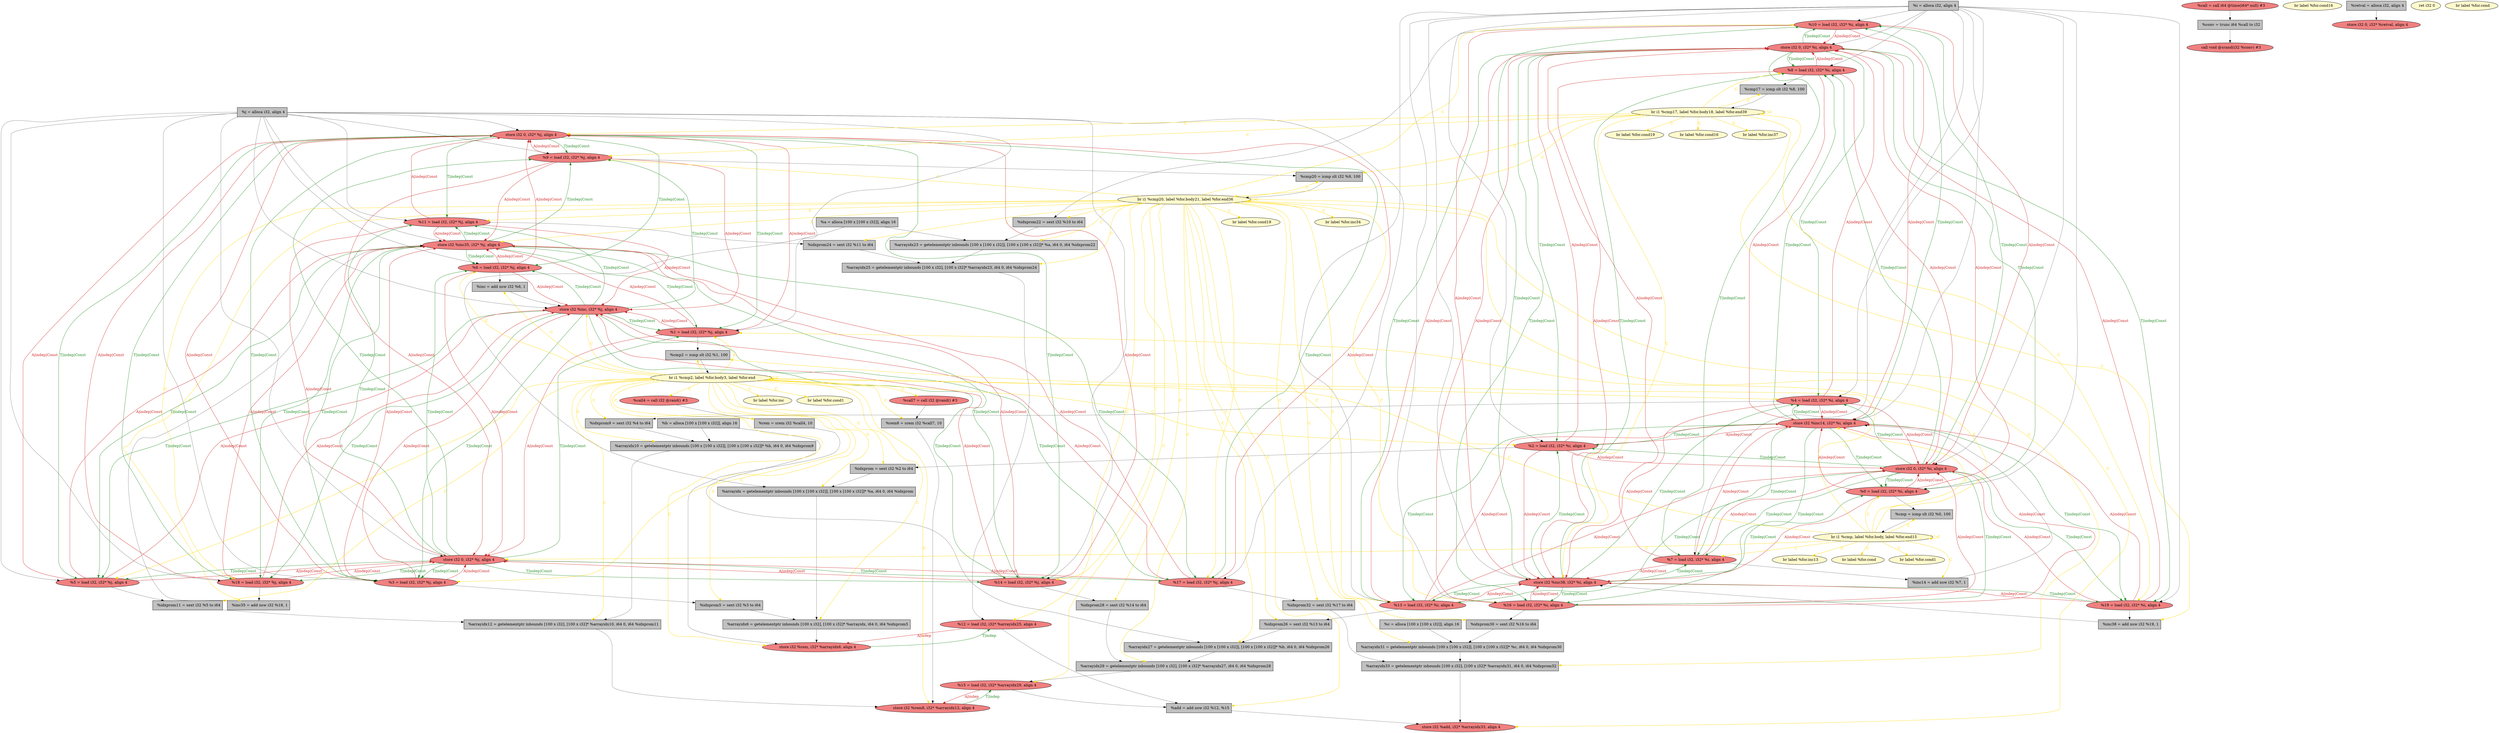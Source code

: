 
digraph G {


node105 [fillcolor=lightcoral,label="  %10 = load i32, i32* %i, align 4",shape=ellipse,style=filled ]
node103 [fillcolor=grey,label="  %cmp17 = icmp slt i32 %8, 100",shape=rectangle,style=filled ]
node101 [fillcolor=lightcoral,label="  store i32 0, i32* %i, align 4",shape=ellipse,style=filled ]
node100 [fillcolor=grey,label="  %idxprom = sext i32 %2 to i64",shape=rectangle,style=filled ]
node97 [fillcolor=grey,label="  %idxprom32 = sext i32 %17 to i64",shape=rectangle,style=filled ]
node99 [fillcolor=lemonchiffon,label="  br label %for.cond",shape=ellipse,style=filled ]
node96 [fillcolor=lightcoral,label="  store i32 %inc14, i32* %i, align 4",shape=ellipse,style=filled ]
node95 [fillcolor=grey,label="  %inc14 = add nsw i32 %7, 1",shape=rectangle,style=filled ]
node93 [fillcolor=grey,label="  %add = add nsw i32 %12, %15",shape=rectangle,style=filled ]
node46 [fillcolor=grey,label="  %inc = add nsw i32 %6, 1",shape=rectangle,style=filled ]
node34 [fillcolor=lightcoral,label="  %9 = load i32, i32* %j, align 4",shape=ellipse,style=filled ]
node56 [fillcolor=lemonchiffon,label="  br label %for.inc37",shape=ellipse,style=filled ]
node42 [fillcolor=grey,label="  %rem = srem i32 %call4, 10",shape=rectangle,style=filled ]
node32 [fillcolor=grey,label="  %arrayidx10 = getelementptr inbounds [100 x [100 x i32]], [100 x [100 x i32]]* %b, i64 0, i64 %idxprom9",shape=rectangle,style=filled ]
node68 [fillcolor=lightcoral,label="  call void @srand(i32 %conv) #3",shape=ellipse,style=filled ]
node38 [fillcolor=grey,label="  %c = alloca [100 x [100 x i32]], align 16",shape=rectangle,style=filled ]
node33 [fillcolor=lemonchiffon,label="  br i1 %cmp20, label %for.body21, label %for.end36",shape=ellipse,style=filled ]
node102 [fillcolor=lemonchiffon,label="  br label %for.cond16",shape=ellipse,style=filled ]
node53 [fillcolor=lightcoral,label="  %15 = load i32, i32* %arrayidx29, align 4",shape=ellipse,style=filled ]
node43 [fillcolor=grey,label="  %idxprom5 = sext i32 %3 to i64",shape=rectangle,style=filled ]
node40 [fillcolor=lightcoral,label="  %call4 = call i32 @rand() #3",shape=ellipse,style=filled ]
node41 [fillcolor=grey,label="  %i = alloca i32, align 4",shape=rectangle,style=filled ]
node62 [fillcolor=lightcoral,label="  %7 = load i32, i32* %i, align 4",shape=ellipse,style=filled ]
node50 [fillcolor=lightcoral,label="  store i32 %inc38, i32* %i, align 4",shape=ellipse,style=filled ]
node22 [fillcolor=lemonchiffon,label="  br label %for.inc",shape=ellipse,style=filled ]
node57 [fillcolor=lemonchiffon,label="  br label %for.inc34",shape=ellipse,style=filled ]
node24 [fillcolor=lightcoral,label="  %11 = load i32, i32* %j, align 4",shape=ellipse,style=filled ]
node18 [fillcolor=grey,label="  %arrayidx29 = getelementptr inbounds [100 x i32], [100 x i32]* %arrayidx27, i64 0, i64 %idxprom28",shape=rectangle,style=filled ]
node39 [fillcolor=lightcoral,label="  store i32 %rem, i32* %arrayidx6, align 4",shape=ellipse,style=filled ]
node45 [fillcolor=grey,label="  %arrayidx33 = getelementptr inbounds [100 x i32], [100 x i32]* %arrayidx31, i64 0, i64 %idxprom32",shape=rectangle,style=filled ]
node31 [fillcolor=grey,label="  %arrayidx23 = getelementptr inbounds [100 x [100 x i32]], [100 x [100 x i32]]* %a, i64 0, i64 %idxprom22",shape=rectangle,style=filled ]
node17 [fillcolor=lightcoral,label="  %16 = load i32, i32* %i, align 4",shape=ellipse,style=filled ]
node104 [fillcolor=grey,label="  %cmp20 = icmp slt i32 %9, 100",shape=rectangle,style=filled ]
node72 [fillcolor=lightcoral,label="  store i32 0, i32* %i, align 4",shape=ellipse,style=filled ]
node92 [fillcolor=lemonchiffon,label="  br label %for.cond19",shape=ellipse,style=filled ]
node70 [fillcolor=grey,label="  %retval = alloca i32, align 4",shape=rectangle,style=filled ]
node36 [fillcolor=lightcoral,label="  %3 = load i32, i32* %j, align 4",shape=ellipse,style=filled ]
node52 [fillcolor=lightcoral,label="  %19 = load i32, i32* %i, align 4",shape=ellipse,style=filled ]
node20 [fillcolor=grey,label="  %arrayidx27 = getelementptr inbounds [100 x [100 x i32]], [100 x [100 x i32]]* %b, i64 0, i64 %idxprom26",shape=rectangle,style=filled ]
node26 [fillcolor=grey,label="  %idxprom22 = sext i32 %10 to i64",shape=rectangle,style=filled ]
node29 [fillcolor=grey,label="  %rem8 = srem i32 %call7, 10",shape=rectangle,style=filled ]
node35 [fillcolor=grey,label="  %b = alloca [100 x [100 x i32]], align 16",shape=rectangle,style=filled ]
node49 [fillcolor=lightcoral,label="  store i32 %inc35, i32* %j, align 4",shape=ellipse,style=filled ]
node64 [fillcolor=grey,label="  %inc38 = add nsw i32 %19, 1",shape=rectangle,style=filled ]
node73 [fillcolor=grey,label="  %idxprom28 = sext i32 %14 to i64",shape=rectangle,style=filled ]
node89 [fillcolor=lightcoral,label="  store i32 %inc, i32* %j, align 4",shape=ellipse,style=filled ]
node15 [fillcolor=grey,label="  %arrayidx31 = getelementptr inbounds [100 x [100 x i32]], [100 x [100 x i32]]* %c, i64 0, i64 %idxprom30",shape=rectangle,style=filled ]
node16 [fillcolor=grey,label="  %idxprom30 = sext i32 %16 to i64",shape=rectangle,style=filled ]
node27 [fillcolor=lightcoral,label="  %17 = load i32, i32* %j, align 4",shape=ellipse,style=filled ]
node28 [fillcolor=lightcoral,label="  %5 = load i32, i32* %j, align 4",shape=ellipse,style=filled ]
node30 [fillcolor=grey,label="  %a = alloca [100 x [100 x i32]], align 16",shape=rectangle,style=filled ]
node37 [fillcolor=grey,label="  %arrayidx = getelementptr inbounds [100 x [100 x i32]], [100 x [100 x i32]]* %a, i64 0, i64 %idxprom",shape=rectangle,style=filled ]
node51 [fillcolor=lightcoral,label="  %18 = load i32, i32* %j, align 4",shape=ellipse,style=filled ]
node47 [fillcolor=lemonchiffon,label="  br label %for.cond16",shape=ellipse,style=filled ]
node91 [fillcolor=lightcoral,label="  %12 = load i32, i32* %arrayidx25, align 4",shape=ellipse,style=filled ]
node85 [fillcolor=lemonchiffon,label="  ret i32 0",shape=ellipse,style=filled ]
node55 [fillcolor=lightcoral,label="  store i32 0, i32* %j, align 4",shape=ellipse,style=filled ]
node58 [fillcolor=lightcoral,label="  store i32 0, i32* %retval, align 4",shape=ellipse,style=filled ]
node59 [fillcolor=lightcoral,label="  store i32 %add, i32* %arrayidx33, align 4",shape=ellipse,style=filled ]
node60 [fillcolor=lemonchiffon,label="  br i1 %cmp2, label %for.body3, label %for.end",shape=ellipse,style=filled ]
node19 [fillcolor=lightcoral,label="  %14 = load i32, i32* %j, align 4",shape=ellipse,style=filled ]
node63 [fillcolor=lightcoral,label="  %4 = load i32, i32* %i, align 4",shape=ellipse,style=filled ]
node76 [fillcolor=lightcoral,label="  %13 = load i32, i32* %i, align 4",shape=ellipse,style=filled ]
node65 [fillcolor=lightcoral,label="  %1 = load i32, i32* %j, align 4",shape=ellipse,style=filled ]
node44 [fillcolor=grey,label="  %inc35 = add nsw i32 %18, 1",shape=rectangle,style=filled ]
node66 [fillcolor=grey,label="  %j = alloca i32, align 4",shape=rectangle,style=filled ]
node21 [fillcolor=grey,label="  %idxprom26 = sext i32 %13 to i64",shape=rectangle,style=filled ]
node25 [fillcolor=lightcoral,label="  %0 = load i32, i32* %i, align 4",shape=ellipse,style=filled ]
node69 [fillcolor=lemonchiffon,label="  br label %for.cond1",shape=ellipse,style=filled ]
node94 [fillcolor=lemonchiffon,label="  br label %for.inc13",shape=ellipse,style=filled ]
node81 [fillcolor=lemonchiffon,label="  br i1 %cmp17, label %for.body18, label %for.end39",shape=ellipse,style=filled ]
node98 [fillcolor=grey,label="  %cmp = icmp slt i32 %0, 100",shape=rectangle,style=filled ]
node71 [fillcolor=lemonchiffon,label="  br i1 %cmp, label %for.body, label %for.end15",shape=ellipse,style=filled ]
node61 [fillcolor=grey,label="  %idxprom9 = sext i32 %4 to i64",shape=rectangle,style=filled ]
node74 [fillcolor=grey,label="  %arrayidx6 = getelementptr inbounds [100 x i32], [100 x i32]* %arrayidx, i64 0, i64 %idxprom5",shape=rectangle,style=filled ]
node75 [fillcolor=lightcoral,label="  %6 = load i32, i32* %j, align 4",shape=ellipse,style=filled ]
node86 [fillcolor=grey,label="  %idxprom11 = sext i32 %5 to i64",shape=rectangle,style=filled ]
node90 [fillcolor=lemonchiffon,label="  br label %for.cond1",shape=ellipse,style=filled ]
node77 [fillcolor=lightcoral,label="  %2 = load i32, i32* %i, align 4",shape=ellipse,style=filled ]
node78 [fillcolor=grey,label="  %cmp2 = icmp slt i32 %1, 100",shape=rectangle,style=filled ]
node54 [fillcolor=lightcoral,label="  store i32 %rem8, i32* %arrayidx12, align 4",shape=ellipse,style=filled ]
node79 [fillcolor=lightcoral,label="  %8 = load i32, i32* %i, align 4",shape=ellipse,style=filled ]
node67 [fillcolor=lightcoral,label="  %call7 = call i32 @rand() #3",shape=ellipse,style=filled ]
node80 [fillcolor=grey,label="  %idxprom24 = sext i32 %11 to i64",shape=rectangle,style=filled ]
node82 [fillcolor=lemonchiffon,label="  br label %for.cond",shape=ellipse,style=filled ]
node23 [fillcolor=grey,label="  %arrayidx25 = getelementptr inbounds [100 x i32], [100 x i32]* %arrayidx23, i64 0, i64 %idxprom24",shape=rectangle,style=filled ]
node83 [fillcolor=grey,label="  %conv = trunc i64 %call to i32",shape=rectangle,style=filled ]
node84 [fillcolor=lightcoral,label="  store i32 0, i32* %j, align 4",shape=ellipse,style=filled ]
node87 [fillcolor=lightcoral,label="  %call = call i64 @time(i64* null) #3",shape=ellipse,style=filled ]
node48 [fillcolor=lemonchiffon,label="  br label %for.cond19",shape=ellipse,style=filled ]
node88 [fillcolor=grey,label="  %arrayidx12 = getelementptr inbounds [100 x i32], [100 x i32]* %arrayidx10, i64 0, i64 %idxprom11",shape=rectangle,style=filled ]

node25->node96 [style=solid,color=firebrick3,label="A|indep|Const",penwidth=1.0,fontcolor=firebrick3 ]
node19->node55 [style=solid,color=firebrick3,label="A|indep|Const",penwidth=1.0,fontcolor=firebrick3 ]
node79->node101 [style=solid,color=firebrick3,label="A|indep|Const",penwidth=1.0,fontcolor=firebrick3 ]
node84->node24 [style=solid,color=forestgreen,label="T|indep|Const",penwidth=1.0,fontcolor=forestgreen ]
node81->node50 [style=solid,color=gold,label="C",penwidth=1.0,fontcolor=gold ]
node71->node78 [style=solid,color=gold,label="C",penwidth=1.0,fontcolor=gold ]
node84->node65 [style=solid,color=forestgreen,label="T|indep|Const",penwidth=1.0,fontcolor=forestgreen ]
node89->node65 [style=solid,color=forestgreen,label="T|indep|Const",penwidth=1.0,fontcolor=forestgreen ]
node76->node50 [style=solid,color=firebrick3,label="A|indep|Const",penwidth=1.0,fontcolor=firebrick3 ]
node72->node79 [style=solid,color=forestgreen,label="T|indep|Const",penwidth=1.0,fontcolor=forestgreen ]
node79->node72 [style=solid,color=firebrick3,label="A|indep|Const",penwidth=1.0,fontcolor=firebrick3 ]
node63->node72 [style=solid,color=firebrick3,label="A|indep|Const",penwidth=1.0,fontcolor=firebrick3 ]
node41->node25 [style=solid,color=black,label="",penwidth=0.5,fontcolor=black ]
node96->node79 [style=solid,color=forestgreen,label="T|indep|Const",penwidth=1.0,fontcolor=forestgreen ]
node101->node25 [style=solid,color=forestgreen,label="T|indep|Const",penwidth=1.0,fontcolor=forestgreen ]
node40->node42 [style=solid,color=black,label="",penwidth=0.5,fontcolor=black ]
node72->node105 [style=solid,color=forestgreen,label="T|indep|Const",penwidth=1.0,fontcolor=forestgreen ]
node71->node99 [style=solid,color=gold,label="C",penwidth=1.0,fontcolor=gold ]
node41->node77 [style=solid,color=black,label="",penwidth=0.5,fontcolor=black ]
node84->node19 [style=solid,color=forestgreen,label="T|indep|Const",penwidth=1.0,fontcolor=forestgreen ]
node19->node49 [style=solid,color=firebrick3,label="A|indep|Const",penwidth=1.0,fontcolor=firebrick3 ]
node105->node101 [style=solid,color=firebrick3,label="A|indep|Const",penwidth=1.0,fontcolor=firebrick3 ]
node89->node36 [style=solid,color=forestgreen,label="T|indep|Const",penwidth=1.0,fontcolor=forestgreen ]
node101->node52 [style=solid,color=forestgreen,label="T|indep|Const",penwidth=1.0,fontcolor=forestgreen ]
node65->node89 [style=solid,color=firebrick3,label="A|indep|Const",penwidth=1.0,fontcolor=firebrick3 ]
node63->node61 [style=solid,color=black,label="",penwidth=0.5,fontcolor=black ]
node65->node55 [style=solid,color=firebrick3,label="A|indep|Const",penwidth=1.0,fontcolor=firebrick3 ]
node55->node28 [style=solid,color=forestgreen,label="T|indep|Const",penwidth=1.0,fontcolor=forestgreen ]
node55->node24 [style=solid,color=forestgreen,label="T|indep|Const",penwidth=1.0,fontcolor=forestgreen ]
node28->node55 [style=solid,color=firebrick3,label="A|indep|Const",penwidth=1.0,fontcolor=firebrick3 ]
node79->node50 [style=solid,color=firebrick3,label="A|indep|Const",penwidth=1.0,fontcolor=firebrick3 ]
node50->node79 [style=solid,color=forestgreen,label="T|indep|Const",penwidth=1.0,fontcolor=forestgreen ]
node51->node55 [style=solid,color=firebrick3,label="A|indep|Const",penwidth=1.0,fontcolor=firebrick3 ]
node50->node52 [style=solid,color=forestgreen,label="T|indep|Const",penwidth=1.0,fontcolor=forestgreen ]
node17->node50 [style=solid,color=firebrick3,label="A|indep|Const",penwidth=1.0,fontcolor=firebrick3 ]
node50->node17 [style=solid,color=forestgreen,label="T|indep|Const",penwidth=1.0,fontcolor=forestgreen ]
node27->node49 [style=solid,color=firebrick3,label="A|indep|Const",penwidth=1.0,fontcolor=firebrick3 ]
node49->node27 [style=solid,color=forestgreen,label="T|indep|Const",penwidth=1.0,fontcolor=forestgreen ]
node32->node88 [style=solid,color=black,label="",penwidth=0.5,fontcolor=black ]
node76->node21 [style=solid,color=black,label="",penwidth=0.5,fontcolor=black ]
node80->node23 [style=solid,color=black,label="",penwidth=0.5,fontcolor=black ]
node72->node63 [style=solid,color=forestgreen,label="T|indep|Const",penwidth=1.0,fontcolor=forestgreen ]
node65->node49 [style=solid,color=firebrick3,label="A|indep|Const",penwidth=1.0,fontcolor=firebrick3 ]
node49->node19 [style=solid,color=forestgreen,label="T|indep|Const",penwidth=1.0,fontcolor=forestgreen ]
node49->node65 [style=solid,color=forestgreen,label="T|indep|Const",penwidth=1.0,fontcolor=forestgreen ]
node20->node18 [style=solid,color=black,label="",penwidth=0.5,fontcolor=black ]
node23->node91 [style=solid,color=black,label="",penwidth=0.5,fontcolor=black ]
node24->node80 [style=solid,color=black,label="",penwidth=0.5,fontcolor=black ]
node53->node93 [style=solid,color=black,label="",penwidth=0.5,fontcolor=black ]
node18->node53 [style=solid,color=black,label="",penwidth=0.5,fontcolor=black ]
node15->node45 [style=solid,color=black,label="",penwidth=0.5,fontcolor=black ]
node55->node27 [style=solid,color=forestgreen,label="T|indep|Const",penwidth=1.0,fontcolor=forestgreen ]
node29->node54 [style=solid,color=black,label="",penwidth=0.5,fontcolor=black ]
node41->node79 [style=solid,color=black,label="",penwidth=0.5,fontcolor=black ]
node84->node75 [style=solid,color=forestgreen,label="T|indep|Const",penwidth=1.0,fontcolor=forestgreen ]
node66->node51 [style=solid,color=black,label="",penwidth=0.5,fontcolor=black ]
node96->node25 [style=solid,color=forestgreen,label="T|indep|Const",penwidth=1.0,fontcolor=forestgreen ]
node101->node79 [style=solid,color=forestgreen,label="T|indep|Const",penwidth=1.0,fontcolor=forestgreen ]
node70->node58 [style=solid,color=black,label="",penwidth=0.5,fontcolor=black ]
node24->node89 [style=solid,color=firebrick3,label="A|indep|Const",penwidth=1.0,fontcolor=firebrick3 ]
node103->node81 [style=solid,color=black,label="",penwidth=0.5,fontcolor=black ]
node19->node89 [style=solid,color=firebrick3,label="A|indep|Const",penwidth=1.0,fontcolor=firebrick3 ]
node62->node72 [style=solid,color=firebrick3,label="A|indep|Const",penwidth=1.0,fontcolor=firebrick3 ]
node41->node105 [style=solid,color=black,label="",penwidth=0.5,fontcolor=black ]
node66->node84 [style=solid,color=black,label="",penwidth=0.5,fontcolor=black ]
node41->node62 [style=solid,color=black,label="",penwidth=0.5,fontcolor=black ]
node87->node83 [style=solid,color=black,label="",penwidth=0.5,fontcolor=black ]
node60->node43 [style=solid,color=gold,label="C",penwidth=1.0,fontcolor=gold ]
node66->node75 [style=solid,color=black,label="",penwidth=0.5,fontcolor=black ]
node33->node104 [style=solid,color=gold,label="C",penwidth=1.0,fontcolor=gold ]
node38->node15 [style=solid,color=black,label="",penwidth=0.5,fontcolor=black ]
node33->node27 [style=solid,color=gold,label="C",penwidth=1.0,fontcolor=gold ]
node65->node84 [style=solid,color=firebrick3,label="A|indep|Const",penwidth=1.0,fontcolor=firebrick3 ]
node64->node50 [style=solid,color=black,label="",penwidth=0.5,fontcolor=black ]
node30->node37 [style=solid,color=black,label="",penwidth=0.5,fontcolor=black ]
node53->node54 [style=solid,color=firebrick3,label="A|indep",penwidth=1.0,fontcolor=firebrick3 ]
node27->node97 [style=solid,color=black,label="",penwidth=0.5,fontcolor=black ]
node26->node31 [style=solid,color=black,label="",penwidth=0.5,fontcolor=black ]
node24->node49 [style=solid,color=firebrick3,label="A|indep|Const",penwidth=1.0,fontcolor=firebrick3 ]
node43->node74 [style=solid,color=black,label="",penwidth=0.5,fontcolor=black ]
node93->node59 [style=solid,color=black,label="",penwidth=0.5,fontcolor=black ]
node100->node37 [style=solid,color=black,label="",penwidth=0.5,fontcolor=black ]
node66->node34 [style=solid,color=black,label="",penwidth=0.5,fontcolor=black ]
node71->node95 [style=solid,color=gold,label="C",penwidth=1.0,fontcolor=gold ]
node97->node45 [style=solid,color=black,label="",penwidth=0.5,fontcolor=black ]
node49->node36 [style=solid,color=forestgreen,label="T|indep|Const",penwidth=1.0,fontcolor=forestgreen ]
node66->node55 [style=solid,color=black,label="",penwidth=0.5,fontcolor=black ]
node66->node65 [style=solid,color=black,label="",penwidth=0.5,fontcolor=black ]
node105->node26 [style=solid,color=black,label="",penwidth=0.5,fontcolor=black ]
node83->node68 [style=solid,color=black,label="",penwidth=0.5,fontcolor=black ]
node35->node32 [style=solid,color=black,label="",penwidth=0.5,fontcolor=black ]
node62->node50 [style=solid,color=firebrick3,label="A|indep|Const",penwidth=1.0,fontcolor=firebrick3 ]
node33->node23 [style=solid,color=gold,label="C",penwidth=1.0,fontcolor=gold ]
node41->node50 [style=solid,color=black,label="",penwidth=0.5,fontcolor=black ]
node89->node28 [style=solid,color=forestgreen,label="T|indep|Const",penwidth=1.0,fontcolor=forestgreen ]
node96->node52 [style=solid,color=forestgreen,label="T|indep|Const",penwidth=1.0,fontcolor=forestgreen ]
node49->node28 [style=solid,color=forestgreen,label="T|indep|Const",penwidth=1.0,fontcolor=forestgreen ]
node60->node65 [style=solid,color=gold,label="C",penwidth=1.0,fontcolor=gold ]
node51->node84 [style=solid,color=firebrick3,label="A|indep|Const",penwidth=1.0,fontcolor=firebrick3 ]
node28->node49 [style=solid,color=firebrick3,label="A|indep|Const",penwidth=1.0,fontcolor=firebrick3 ]
node101->node17 [style=solid,color=forestgreen,label="T|indep|Const",penwidth=1.0,fontcolor=forestgreen ]
node71->node98 [style=solid,color=gold,label="C",penwidth=1.0,fontcolor=gold ]
node34->node104 [style=solid,color=black,label="",penwidth=0.5,fontcolor=black ]
node19->node84 [style=solid,color=firebrick3,label="A|indep|Const",penwidth=1.0,fontcolor=firebrick3 ]
node55->node75 [style=solid,color=forestgreen,label="T|indep|Const",penwidth=1.0,fontcolor=forestgreen ]
node75->node55 [style=solid,color=firebrick3,label="A|indep|Const",penwidth=1.0,fontcolor=firebrick3 ]
node34->node55 [style=solid,color=firebrick3,label="A|indep|Const",penwidth=1.0,fontcolor=firebrick3 ]
node89->node75 [style=solid,color=forestgreen,label="T|indep|Const",penwidth=1.0,fontcolor=forestgreen ]
node75->node89 [style=solid,color=firebrick3,label="A|indep|Const",penwidth=1.0,fontcolor=firebrick3 ]
node62->node96 [style=solid,color=firebrick3,label="A|indep|Const",penwidth=1.0,fontcolor=firebrick3 ]
node31->node23 [style=solid,color=black,label="",penwidth=0.5,fontcolor=black ]
node61->node32 [style=solid,color=black,label="",penwidth=0.5,fontcolor=black ]
node96->node62 [style=solid,color=forestgreen,label="T|indep|Const",penwidth=1.0,fontcolor=forestgreen ]
node72->node76 [style=solid,color=forestgreen,label="T|indep|Const",penwidth=1.0,fontcolor=forestgreen ]
node76->node96 [style=solid,color=firebrick3,label="A|indep|Const",penwidth=1.0,fontcolor=firebrick3 ]
node60->node22 [style=solid,color=gold,label="C",penwidth=1.0,fontcolor=gold ]
node77->node101 [style=solid,color=firebrick3,label="A|indep|Const",penwidth=1.0,fontcolor=firebrick3 ]
node81->node64 [style=solid,color=gold,label="C",penwidth=1.0,fontcolor=gold ]
node33->node45 [style=solid,color=gold,label="C",penwidth=1.0,fontcolor=gold ]
node50->node76 [style=solid,color=forestgreen,label="T|indep|Const",penwidth=1.0,fontcolor=forestgreen ]
node60->node75 [style=solid,color=gold,label="C",penwidth=1.0,fontcolor=gold ]
node60->node86 [style=solid,color=gold,label="C",penwidth=1.0,fontcolor=gold ]
node33->node16 [style=solid,color=gold,label="C",penwidth=1.0,fontcolor=gold ]
node39->node91 [style=solid,color=forestgreen,label="T|indep",penwidth=1.0,fontcolor=forestgreen ]
node33->node17 [style=solid,color=gold,label="C",penwidth=1.0,fontcolor=gold ]
node33->node73 [style=solid,color=gold,label="C",penwidth=1.0,fontcolor=gold ]
node33->node80 [style=solid,color=gold,label="C",penwidth=1.0,fontcolor=gold ]
node81->node47 [style=solid,color=gold,label="C",penwidth=1.0,fontcolor=gold ]
node55->node65 [style=solid,color=forestgreen,label="T|indep|Const",penwidth=1.0,fontcolor=forestgreen ]
node60->node90 [style=solid,color=gold,label="C",penwidth=1.0,fontcolor=gold ]
node86->node88 [style=solid,color=black,label="",penwidth=0.5,fontcolor=black ]
node60->node77 [style=solid,color=gold,label="C",penwidth=1.0,fontcolor=gold ]
node72->node17 [style=solid,color=forestgreen,label="T|indep|Const",penwidth=1.0,fontcolor=forestgreen ]
node81->node55 [style=solid,color=gold,label="C",penwidth=1.0,fontcolor=gold ]
node66->node36 [style=solid,color=black,label="",penwidth=0.5,fontcolor=black ]
node60->node37 [style=solid,color=gold,label="C",penwidth=1.0,fontcolor=gold ]
node60->node100 [style=solid,color=gold,label="C",penwidth=1.0,fontcolor=gold ]
node81->node104 [style=solid,color=gold,label="C",penwidth=1.0,fontcolor=gold ]
node50->node25 [style=solid,color=forestgreen,label="T|indep|Const",penwidth=1.0,fontcolor=forestgreen ]
node45->node59 [style=solid,color=black,label="",penwidth=0.5,fontcolor=black ]
node62->node95 [style=solid,color=black,label="",penwidth=0.5,fontcolor=black ]
node66->node89 [style=solid,color=black,label="",penwidth=0.5,fontcolor=black ]
node60->node60 [style=solid,color=gold,label="C",penwidth=1.0,fontcolor=gold ]
node33->node51 [style=solid,color=gold,label="C",penwidth=1.0,fontcolor=gold ]
node33->node31 [style=solid,color=gold,label="C",penwidth=1.0,fontcolor=gold ]
node34->node89 [style=solid,color=firebrick3,label="A|indep|Const",penwidth=1.0,fontcolor=firebrick3 ]
node74->node39 [style=solid,color=black,label="",penwidth=0.5,fontcolor=black ]
node36->node49 [style=solid,color=firebrick3,label="A|indep|Const",penwidth=1.0,fontcolor=firebrick3 ]
node60->node67 [style=solid,color=gold,label="C",penwidth=1.0,fontcolor=gold ]
node60->node32 [style=solid,color=gold,label="C",penwidth=1.0,fontcolor=gold ]
node24->node55 [style=solid,color=firebrick3,label="A|indep|Const",penwidth=1.0,fontcolor=firebrick3 ]
node41->node52 [style=solid,color=black,label="",penwidth=0.5,fontcolor=black ]
node52->node96 [style=solid,color=firebrick3,label="A|indep|Const",penwidth=1.0,fontcolor=firebrick3 ]
node55->node19 [style=solid,color=forestgreen,label="T|indep|Const",penwidth=1.0,fontcolor=forestgreen ]
node71->node71 [style=solid,color=gold,label="C",penwidth=1.0,fontcolor=gold ]
node35->node20 [style=solid,color=black,label="",penwidth=0.5,fontcolor=black ]
node33->node18 [style=solid,color=gold,label="C",penwidth=1.0,fontcolor=gold ]
node33->node48 [style=solid,color=gold,label="C",penwidth=1.0,fontcolor=gold ]
node60->node54 [style=solid,color=gold,label="C",penwidth=1.0,fontcolor=gold ]
node105->node96 [style=solid,color=firebrick3,label="A|indep|Const",penwidth=1.0,fontcolor=firebrick3 ]
node89->node34 [style=solid,color=forestgreen,label="T|indep|Const",penwidth=1.0,fontcolor=forestgreen ]
node84->node27 [style=solid,color=forestgreen,label="T|indep|Const",penwidth=1.0,fontcolor=forestgreen ]
node33->node76 [style=solid,color=gold,label="C",penwidth=1.0,fontcolor=gold ]
node25->node50 [style=solid,color=firebrick3,label="A|indep|Const",penwidth=1.0,fontcolor=firebrick3 ]
node36->node43 [style=solid,color=black,label="",penwidth=0.5,fontcolor=black ]
node78->node60 [style=solid,color=black,label="",penwidth=0.5,fontcolor=black ]
node71->node69 [style=solid,color=gold,label="C",penwidth=1.0,fontcolor=gold ]
node79->node96 [style=solid,color=firebrick3,label="A|indep|Const",penwidth=1.0,fontcolor=firebrick3 ]
node81->node33 [style=solid,color=gold,label="C",penwidth=1.0,fontcolor=gold ]
node71->node96 [style=solid,color=gold,label="C",penwidth=1.0,fontcolor=gold ]
node33->node44 [style=solid,color=gold,label="C",penwidth=1.0,fontcolor=gold ]
node50->node62 [style=solid,color=forestgreen,label="T|indep|Const",penwidth=1.0,fontcolor=forestgreen ]
node105->node50 [style=solid,color=firebrick3,label="A|indep|Const",penwidth=1.0,fontcolor=firebrick3 ]
node33->node93 [style=solid,color=gold,label="C",penwidth=1.0,fontcolor=gold ]
node41->node17 [style=solid,color=black,label="",penwidth=0.5,fontcolor=black ]
node52->node101 [style=solid,color=firebrick3,label="A|indep|Const",penwidth=1.0,fontcolor=firebrick3 ]
node81->node92 [style=solid,color=gold,label="C",penwidth=1.0,fontcolor=gold ]
node52->node64 [style=solid,color=black,label="",penwidth=0.5,fontcolor=black ]
node81->node34 [style=solid,color=gold,label="C",penwidth=1.0,fontcolor=gold ]
node36->node55 [style=solid,color=firebrick3,label="A|indep|Const",penwidth=1.0,fontcolor=firebrick3 ]
node72->node62 [style=solid,color=forestgreen,label="T|indep|Const",penwidth=1.0,fontcolor=forestgreen ]
node60->node28 [style=solid,color=gold,label="C",penwidth=1.0,fontcolor=gold ]
node25->node101 [style=solid,color=firebrick3,label="A|indep|Const",penwidth=1.0,fontcolor=firebrick3 ]
node41->node63 [style=solid,color=black,label="",penwidth=0.5,fontcolor=black ]
node62->node101 [style=solid,color=firebrick3,label="A|indep|Const",penwidth=1.0,fontcolor=firebrick3 ]
node49->node75 [style=solid,color=forestgreen,label="T|indep|Const",penwidth=1.0,fontcolor=forestgreen ]
node77->node72 [style=solid,color=firebrick3,label="A|indep|Const",penwidth=1.0,fontcolor=firebrick3 ]
node41->node101 [style=solid,color=black,label="",penwidth=0.5,fontcolor=black ]
node33->node57 [style=solid,color=gold,label="C",penwidth=1.0,fontcolor=gold ]
node33->node15 [style=solid,color=gold,label="C",penwidth=1.0,fontcolor=gold ]
node33->node53 [style=solid,color=gold,label="C",penwidth=1.0,fontcolor=gold ]
node77->node50 [style=solid,color=firebrick3,label="A|indep|Const",penwidth=1.0,fontcolor=firebrick3 ]
node50->node105 [style=solid,color=forestgreen,label="T|indep|Const",penwidth=1.0,fontcolor=forestgreen ]
node49->node24 [style=solid,color=forestgreen,label="T|indep|Const",penwidth=1.0,fontcolor=forestgreen ]
node101->node77 [style=solid,color=forestgreen,label="T|indep|Const",penwidth=1.0,fontcolor=forestgreen ]
node81->node103 [style=solid,color=gold,label="C",penwidth=1.0,fontcolor=gold ]
node33->node21 [style=solid,color=gold,label="C",penwidth=1.0,fontcolor=gold ]
node19->node73 [style=solid,color=black,label="",penwidth=0.5,fontcolor=black ]
node60->node39 [style=solid,color=gold,label="C",penwidth=1.0,fontcolor=gold ]
node33->node34 [style=solid,color=gold,label="C",penwidth=1.0,fontcolor=gold ]
node55->node51 [style=solid,color=forestgreen,label="T|indep|Const",penwidth=1.0,fontcolor=forestgreen ]
node33->node59 [style=solid,color=gold,label="C",penwidth=1.0,fontcolor=gold ]
node104->node33 [style=solid,color=black,label="",penwidth=0.5,fontcolor=black ]
node33->node105 [style=solid,color=gold,label="C",penwidth=1.0,fontcolor=gold ]
node89->node27 [style=solid,color=forestgreen,label="T|indep|Const",penwidth=1.0,fontcolor=forestgreen ]
node81->node56 [style=solid,color=gold,label="C",penwidth=1.0,fontcolor=gold ]
node60->node88 [style=solid,color=gold,label="C",penwidth=1.0,fontcolor=gold ]
node60->node46 [style=solid,color=gold,label="C",penwidth=1.0,fontcolor=gold ]
node33->node91 [style=solid,color=gold,label="C",penwidth=1.0,fontcolor=gold ]
node81->node81 [style=solid,color=gold,label="C",penwidth=1.0,fontcolor=gold ]
node60->node89 [style=solid,color=gold,label="C",penwidth=1.0,fontcolor=gold ]
node79->node103 [style=solid,color=black,label="",penwidth=0.5,fontcolor=black ]
node52->node50 [style=solid,color=firebrick3,label="A|indep|Const",penwidth=1.0,fontcolor=firebrick3 ]
node55->node34 [style=solid,color=forestgreen,label="T|indep|Const",penwidth=1.0,fontcolor=forestgreen ]
node27->node89 [style=solid,color=firebrick3,label="A|indep|Const",penwidth=1.0,fontcolor=firebrick3 ]
node60->node42 [style=solid,color=gold,label="C",penwidth=1.0,fontcolor=gold ]
node28->node84 [style=solid,color=firebrick3,label="A|indep|Const",penwidth=1.0,fontcolor=firebrick3 ]
node27->node84 [style=solid,color=firebrick3,label="A|indep|Const",penwidth=1.0,fontcolor=firebrick3 ]
node41->node96 [style=solid,color=black,label="",penwidth=0.5,fontcolor=black ]
node91->node39 [style=solid,color=firebrick3,label="A|indep",penwidth=1.0,fontcolor=firebrick3 ]
node60->node63 [style=solid,color=gold,label="C",penwidth=1.0,fontcolor=gold ]
node27->node55 [style=solid,color=firebrick3,label="A|indep|Const",penwidth=1.0,fontcolor=firebrick3 ]
node60->node61 [style=solid,color=gold,label="C",penwidth=1.0,fontcolor=gold ]
node96->node17 [style=solid,color=forestgreen,label="T|indep|Const",penwidth=1.0,fontcolor=forestgreen ]
node105->node72 [style=solid,color=firebrick3,label="A|indep|Const",penwidth=1.0,fontcolor=firebrick3 ]
node25->node72 [style=solid,color=firebrick3,label="A|indep|Const",penwidth=1.0,fontcolor=firebrick3 ]
node30->node31 [style=solid,color=black,label="",penwidth=0.5,fontcolor=black ]
node37->node74 [style=solid,color=black,label="",penwidth=0.5,fontcolor=black ]
node50->node63 [style=solid,color=forestgreen,label="T|indep|Const",penwidth=1.0,fontcolor=forestgreen ]
node63->node50 [style=solid,color=firebrick3,label="A|indep|Const",penwidth=1.0,fontcolor=firebrick3 ]
node55->node36 [style=solid,color=forestgreen,label="T|indep|Const",penwidth=1.0,fontcolor=forestgreen ]
node66->node49 [style=solid,color=black,label="",penwidth=0.5,fontcolor=black ]
node16->node15 [style=solid,color=black,label="",penwidth=0.5,fontcolor=black ]
node17->node96 [style=solid,color=firebrick3,label="A|indep|Const",penwidth=1.0,fontcolor=firebrick3 ]
node33->node19 [style=solid,color=gold,label="C",penwidth=1.0,fontcolor=gold ]
node84->node34 [style=solid,color=forestgreen,label="T|indep|Const",penwidth=1.0,fontcolor=forestgreen ]
node72->node77 [style=solid,color=forestgreen,label="T|indep|Const",penwidth=1.0,fontcolor=forestgreen ]
node101->node62 [style=solid,color=forestgreen,label="T|indep|Const",penwidth=1.0,fontcolor=forestgreen ]
node77->node100 [style=solid,color=black,label="",penwidth=0.5,fontcolor=black ]
node101->node63 [style=solid,color=forestgreen,label="T|indep|Const",penwidth=1.0,fontcolor=forestgreen ]
node63->node96 [style=solid,color=firebrick3,label="A|indep|Const",penwidth=1.0,fontcolor=firebrick3 ]
node63->node101 [style=solid,color=firebrick3,label="A|indep|Const",penwidth=1.0,fontcolor=firebrick3 ]
node101->node105 [style=solid,color=forestgreen,label="T|indep|Const",penwidth=1.0,fontcolor=forestgreen ]
node96->node63 [style=solid,color=forestgreen,label="T|indep|Const",penwidth=1.0,fontcolor=forestgreen ]
node33->node26 [style=solid,color=gold,label="C",penwidth=1.0,fontcolor=gold ]
node66->node28 [style=solid,color=black,label="",penwidth=0.5,fontcolor=black ]
node52->node72 [style=solid,color=firebrick3,label="A|indep|Const",penwidth=1.0,fontcolor=firebrick3 ]
node24->node84 [style=solid,color=firebrick3,label="A|indep|Const",penwidth=1.0,fontcolor=firebrick3 ]
node89->node24 [style=solid,color=forestgreen,label="T|indep|Const",penwidth=1.0,fontcolor=forestgreen ]
node33->node97 [style=solid,color=gold,label="C",penwidth=1.0,fontcolor=gold ]
node17->node72 [style=solid,color=firebrick3,label="A|indep|Const",penwidth=1.0,fontcolor=firebrick3 ]
node71->node60 [style=solid,color=gold,label="C",penwidth=1.0,fontcolor=gold ]
node84->node51 [style=solid,color=forestgreen,label="T|indep|Const",penwidth=1.0,fontcolor=forestgreen ]
node50->node77 [style=solid,color=forestgreen,label="T|indep|Const",penwidth=1.0,fontcolor=forestgreen ]
node51->node49 [style=solid,color=firebrick3,label="A|indep|Const",penwidth=1.0,fontcolor=firebrick3 ]
node17->node16 [style=solid,color=black,label="",penwidth=0.5,fontcolor=black ]
node71->node94 [style=solid,color=gold,label="C",penwidth=1.0,fontcolor=gold ]
node71->node25 [style=solid,color=gold,label="C",penwidth=1.0,fontcolor=gold ]
node67->node29 [style=solid,color=black,label="",penwidth=0.5,fontcolor=black ]
node36->node84 [style=solid,color=firebrick3,label="A|indep|Const",penwidth=1.0,fontcolor=firebrick3 ]
node84->node28 [style=solid,color=forestgreen,label="T|indep|Const",penwidth=1.0,fontcolor=forestgreen ]
node36->node89 [style=solid,color=firebrick3,label="A|indep|Const",penwidth=1.0,fontcolor=firebrick3 ]
node76->node72 [style=solid,color=firebrick3,label="A|indep|Const",penwidth=1.0,fontcolor=firebrick3 ]
node96->node105 [style=solid,color=forestgreen,label="T|indep|Const",penwidth=1.0,fontcolor=forestgreen ]
node72->node52 [style=solid,color=forestgreen,label="T|indep|Const",penwidth=1.0,fontcolor=forestgreen ]
node96->node76 [style=solid,color=forestgreen,label="T|indep|Const",penwidth=1.0,fontcolor=forestgreen ]
node33->node20 [style=solid,color=gold,label="C",penwidth=1.0,fontcolor=gold ]
node41->node76 [style=solid,color=black,label="",penwidth=0.5,fontcolor=black ]
node60->node78 [style=solid,color=gold,label="C",penwidth=1.0,fontcolor=gold ]
node73->node18 [style=solid,color=black,label="",penwidth=0.5,fontcolor=black ]
node89->node19 [style=solid,color=forestgreen,label="T|indep|Const",penwidth=1.0,fontcolor=forestgreen ]
node28->node86 [style=solid,color=black,label="",penwidth=0.5,fontcolor=black ]
node75->node46 [style=solid,color=black,label="",penwidth=0.5,fontcolor=black ]
node84->node36 [style=solid,color=forestgreen,label="T|indep|Const",penwidth=1.0,fontcolor=forestgreen ]
node88->node54 [style=solid,color=black,label="",penwidth=0.5,fontcolor=black ]
node89->node51 [style=solid,color=forestgreen,label="T|indep|Const",penwidth=1.0,fontcolor=forestgreen ]
node101->node76 [style=solid,color=forestgreen,label="T|indep|Const",penwidth=1.0,fontcolor=forestgreen ]
node51->node89 [style=solid,color=firebrick3,label="A|indep|Const",penwidth=1.0,fontcolor=firebrick3 ]
node76->node101 [style=solid,color=firebrick3,label="A|indep|Const",penwidth=1.0,fontcolor=firebrick3 ]
node60->node74 [style=solid,color=gold,label="C",penwidth=1.0,fontcolor=gold ]
node33->node33 [style=solid,color=gold,label="C",penwidth=1.0,fontcolor=gold ]
node77->node96 [style=solid,color=firebrick3,label="A|indep|Const",penwidth=1.0,fontcolor=firebrick3 ]
node75->node84 [style=solid,color=firebrick3,label="A|indep|Const",penwidth=1.0,fontcolor=firebrick3 ]
node60->node40 [style=solid,color=gold,label="C",penwidth=1.0,fontcolor=gold ]
node72->node25 [style=solid,color=forestgreen,label="T|indep|Const",penwidth=1.0,fontcolor=forestgreen ]
node96->node77 [style=solid,color=forestgreen,label="T|indep|Const",penwidth=1.0,fontcolor=forestgreen ]
node71->node62 [style=solid,color=gold,label="C",penwidth=1.0,fontcolor=gold ]
node54->node53 [style=solid,color=forestgreen,label="T|indep",penwidth=1.0,fontcolor=forestgreen ]
node33->node49 [style=solid,color=gold,label="C",penwidth=1.0,fontcolor=gold ]
node33->node24 [style=solid,color=gold,label="C",penwidth=1.0,fontcolor=gold ]
node75->node49 [style=solid,color=firebrick3,label="A|indep|Const",penwidth=1.0,fontcolor=firebrick3 ]
node98->node71 [style=solid,color=black,label="",penwidth=0.5,fontcolor=black ]
node46->node89 [style=solid,color=black,label="",penwidth=0.5,fontcolor=black ]
node21->node20 [style=solid,color=black,label="",penwidth=0.5,fontcolor=black ]
node34->node84 [style=solid,color=firebrick3,label="A|indep|Const",penwidth=1.0,fontcolor=firebrick3 ]
node28->node89 [style=solid,color=firebrick3,label="A|indep|Const",penwidth=1.0,fontcolor=firebrick3 ]
node91->node93 [style=solid,color=black,label="",penwidth=0.5,fontcolor=black ]
node60->node36 [style=solid,color=gold,label="C",penwidth=1.0,fontcolor=gold ]
node66->node27 [style=solid,color=black,label="",penwidth=0.5,fontcolor=black ]
node60->node29 [style=solid,color=gold,label="C",penwidth=1.0,fontcolor=gold ]
node71->node84 [style=solid,color=gold,label="C",penwidth=1.0,fontcolor=gold ]
node65->node78 [style=solid,color=black,label="",penwidth=0.5,fontcolor=black ]
node41->node72 [style=solid,color=black,label="",penwidth=0.5,fontcolor=black ]
node42->node39 [style=solid,color=black,label="",penwidth=0.5,fontcolor=black ]
node66->node19 [style=solid,color=black,label="",penwidth=0.5,fontcolor=black ]
node51->node44 [style=solid,color=black,label="",penwidth=0.5,fontcolor=black ]
node17->node101 [style=solid,color=firebrick3,label="A|indep|Const",penwidth=1.0,fontcolor=firebrick3 ]
node49->node34 [style=solid,color=forestgreen,label="T|indep|Const",penwidth=1.0,fontcolor=forestgreen ]
node66->node24 [style=solid,color=black,label="",penwidth=0.5,fontcolor=black ]
node34->node49 [style=solid,color=firebrick3,label="A|indep|Const",penwidth=1.0,fontcolor=firebrick3 ]
node81->node52 [style=solid,color=gold,label="C",penwidth=1.0,fontcolor=gold ]
node25->node98 [style=solid,color=black,label="",penwidth=0.5,fontcolor=black ]
node49->node51 [style=solid,color=forestgreen,label="T|indep|Const",penwidth=1.0,fontcolor=forestgreen ]
node71->node65 [style=solid,color=gold,label="C",penwidth=1.0,fontcolor=gold ]
node81->node79 [style=solid,color=gold,label="C",penwidth=1.0,fontcolor=gold ]
node44->node49 [style=solid,color=black,label="",penwidth=0.5,fontcolor=black ]
node95->node96 [style=solid,color=black,label="",penwidth=0.5,fontcolor=black ]


}

